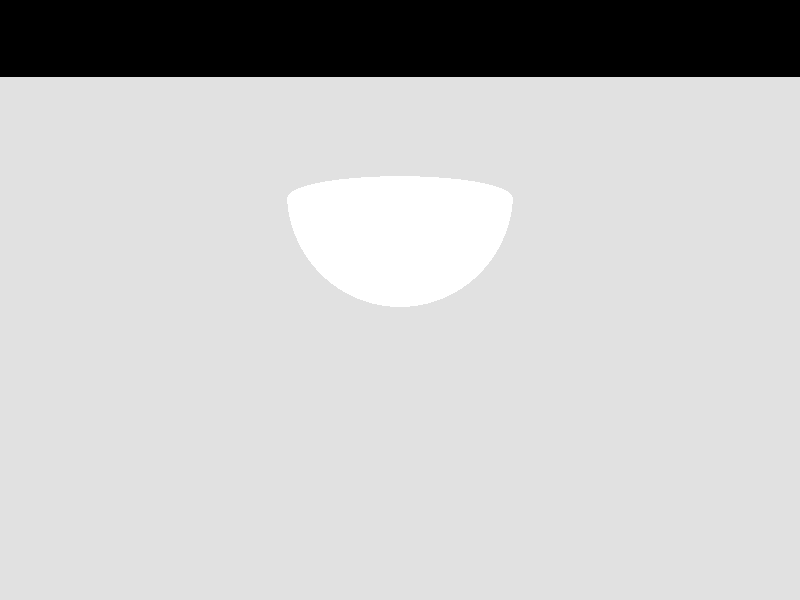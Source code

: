 #include "colors.inc" 
#include "woods.inc"
#include "stones.inc"

#declare cameraCenter = camera {
    location <0, 0, -10> // <x, y, z>
    right     x*image_width/image_height // keep propotions regardless of aspect ratio
    look_at  <0, 0,  0> // <x, y, z>
}

#declare cameraRotatedLeft = camera {
    location <-4, 4, -10> // <x, y, z>
    right     x*image_width/image_height // keep propotions regardless of aspect ratio
    look_at  <0, 0,  0> // <x, y, z>
}

#declare lightLeft = light_source {
    <-5, 10, -10> // <x, y, z>
   White // <red, green, blue>
}
#declare lightRight = light_source {
    <10, 10, -10> // <x, y, z>
   White // <red, green, blue>
}

camera {
cameraRotatedLeft
}
light_source {
    lightLeft
}

//Ref

/* cylinder {
  <0, 0, 0>, <0, 0, 100>, 0.1
  pigment {color Red}
}
cylinder {
  <0, 0, 0>, <0, 100, 0>, 0.1
  pigment {color Blue}
}
cylinder {
  <0, 0, 0>, <100, 0, 0>, 0.1
  pigment {color Green}
} */

plane {
  y, 0 // perpendicular to axis, offset
    pigment {
        color Grey
    }
}

/* sphere {
    <0, 0, 0>, 5 // <x, y, z>, radius
    pigment {
        color White
    }
} */
light_source {
 <0, 0, -25>
 color rgb <1, 1, 1>
}

#declare porcelainFinish =   
        finish {
            ambient 0.1
            diffuse 0.9
            phong 1}


#declare sphereRed = sphere {
    <0, 2, 0>, 2 // <x, y, z>, radius
    pigment { 
      color White // <red, green, blue, filter, transmit>
    }
    finish {
        porcelainFinish
    }
}

#declare boxSemiSphere = box {
        <-2, 2, -2>, <2, 4, 2>
    pigment { 
       color White // <red, green, blue, filter, transmit>
    }
    finish {
        porcelainFinish
    }
  
}

#declare sphereBlue = sphere {
    <0, 2, 0>, 1.9 // <x, y, z>, radius
    pigment { 
      color  White // <red, green, blue, filter, transmit>
    }
    finish {
        porcelainFinish
    }
} 
#declare upperBorder = torus {
    1.95, 0.05 // major radius, minor radius
   pigment { 
      color  White // <red, green, blue, filter, transmit>
    }
    finish {
        porcelainFinish
    }
    translate <0,2,0>
}

#declare bowl =  
    union {
         difference {
            object {
                sphereRed
            }
            object {
                boxSemiSphere
            }
            object {
                sphereBlue
            }   
        }
        object {
            upperBorder
        }
    }
   
object {
    bowl
}   



/* object {
boxSemiSphere
} */
/* object {
    sphereRed
    translate <3,0,0>
}
object {
    sphereBlue
} */

